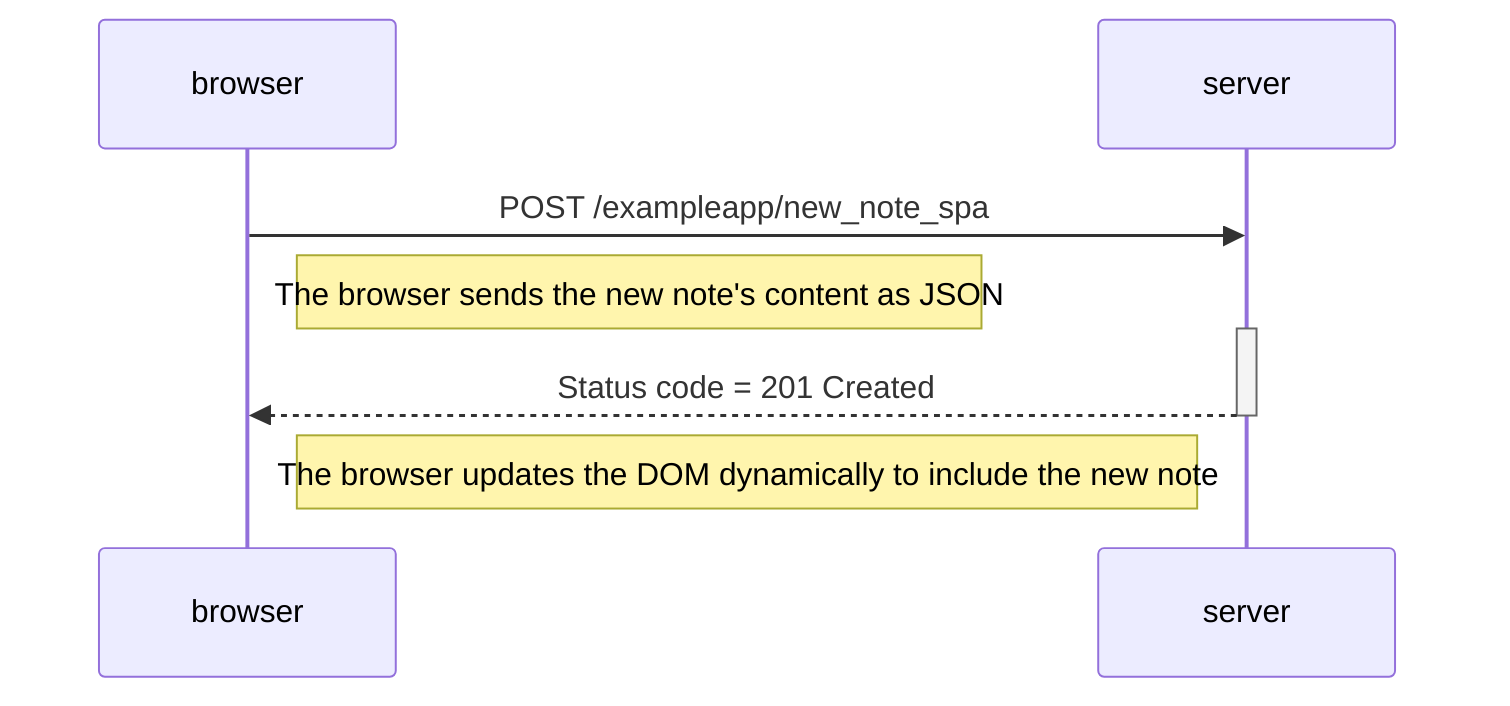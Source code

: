 sequenceDiagram
    participant browser
    participant server

    browser->>server: POST /exampleapp/new_note_spa
    Note right of browser: The browser sends the new note's content as JSON
    activate server
    server-->>browser: Status code = 201 Created
    deactivate server

    Note right of browser: The browser updates the DOM dynamically to include the new note